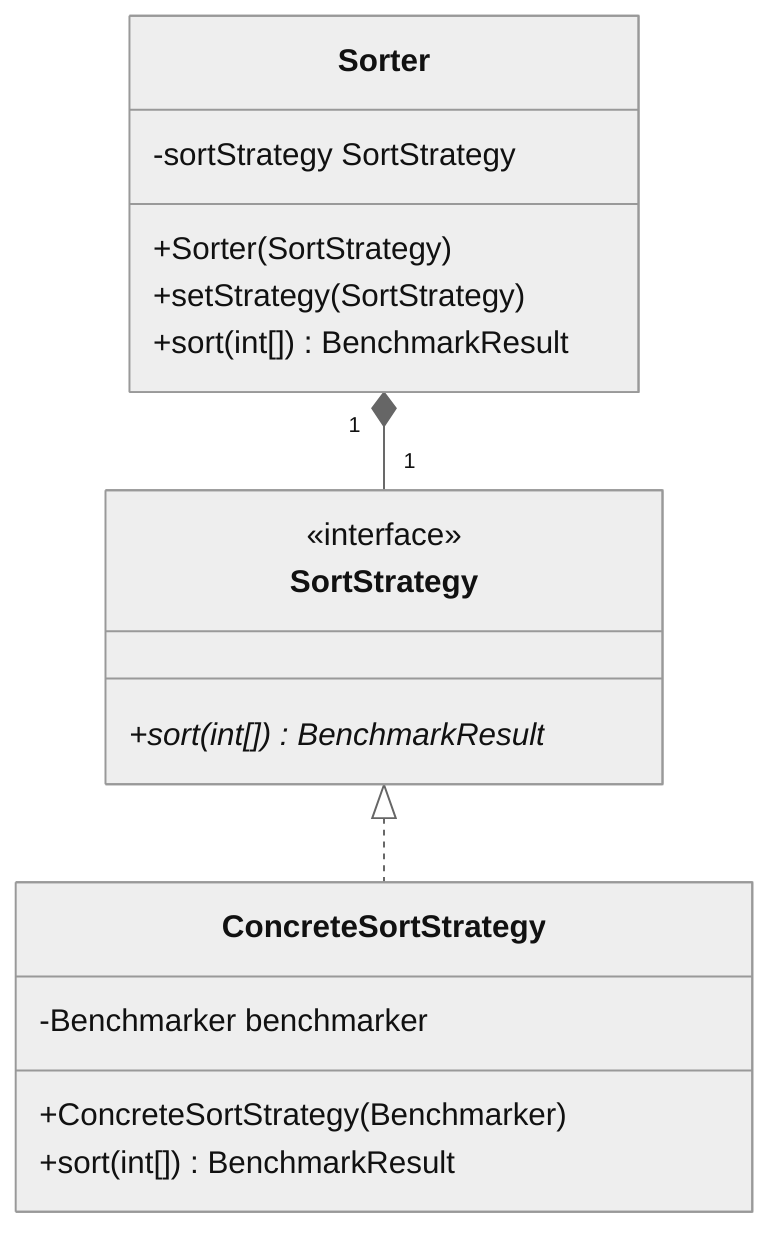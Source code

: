 %%{init: {'theme':'neutral'}}%%
classDiagram

    class Sorter {
        -sortStrategy SortStrategy
        +Sorter(SortStrategy)
        +setStrategy(SortStrategy)
        +sort(int[]) BenchmarkResult
    }

    class SortStrategy {
        <<interface>>
        +sort(int[])* BenchmarkResult
    }

    class ConcreteSortStrategy {
        -Benchmarker benchmarker
        +ConcreteSortStrategy(Benchmarker)
        +sort(int[]) BenchmarkResult
    }

    Sorter "1" *-- "1" SortStrategy
    SortStrategy <|.. ConcreteSortStrategy